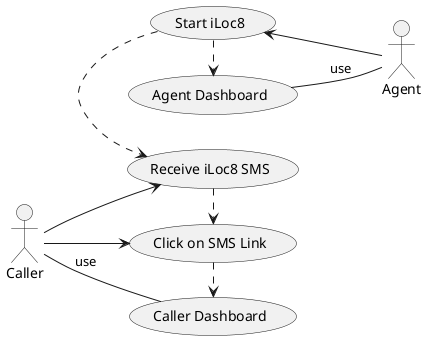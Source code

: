 @startuml
left to right direction

actor Caller
actor Agent

usecase st as "Start iLoc8"
usecase sms as "Receive iLoc8 SMS"
usecase click as "Click on SMS Link"
usecase cdashb as "Caller Dashboard"
usecase adashb as "Agent Dashboard"

st .> sms
st .> adashb
sms .> click
click .> cdashb

st <-- Agent

Caller --> sms
Caller --> click

Caller -- cdashb: use
adashb -- Agent: use

@enduml
